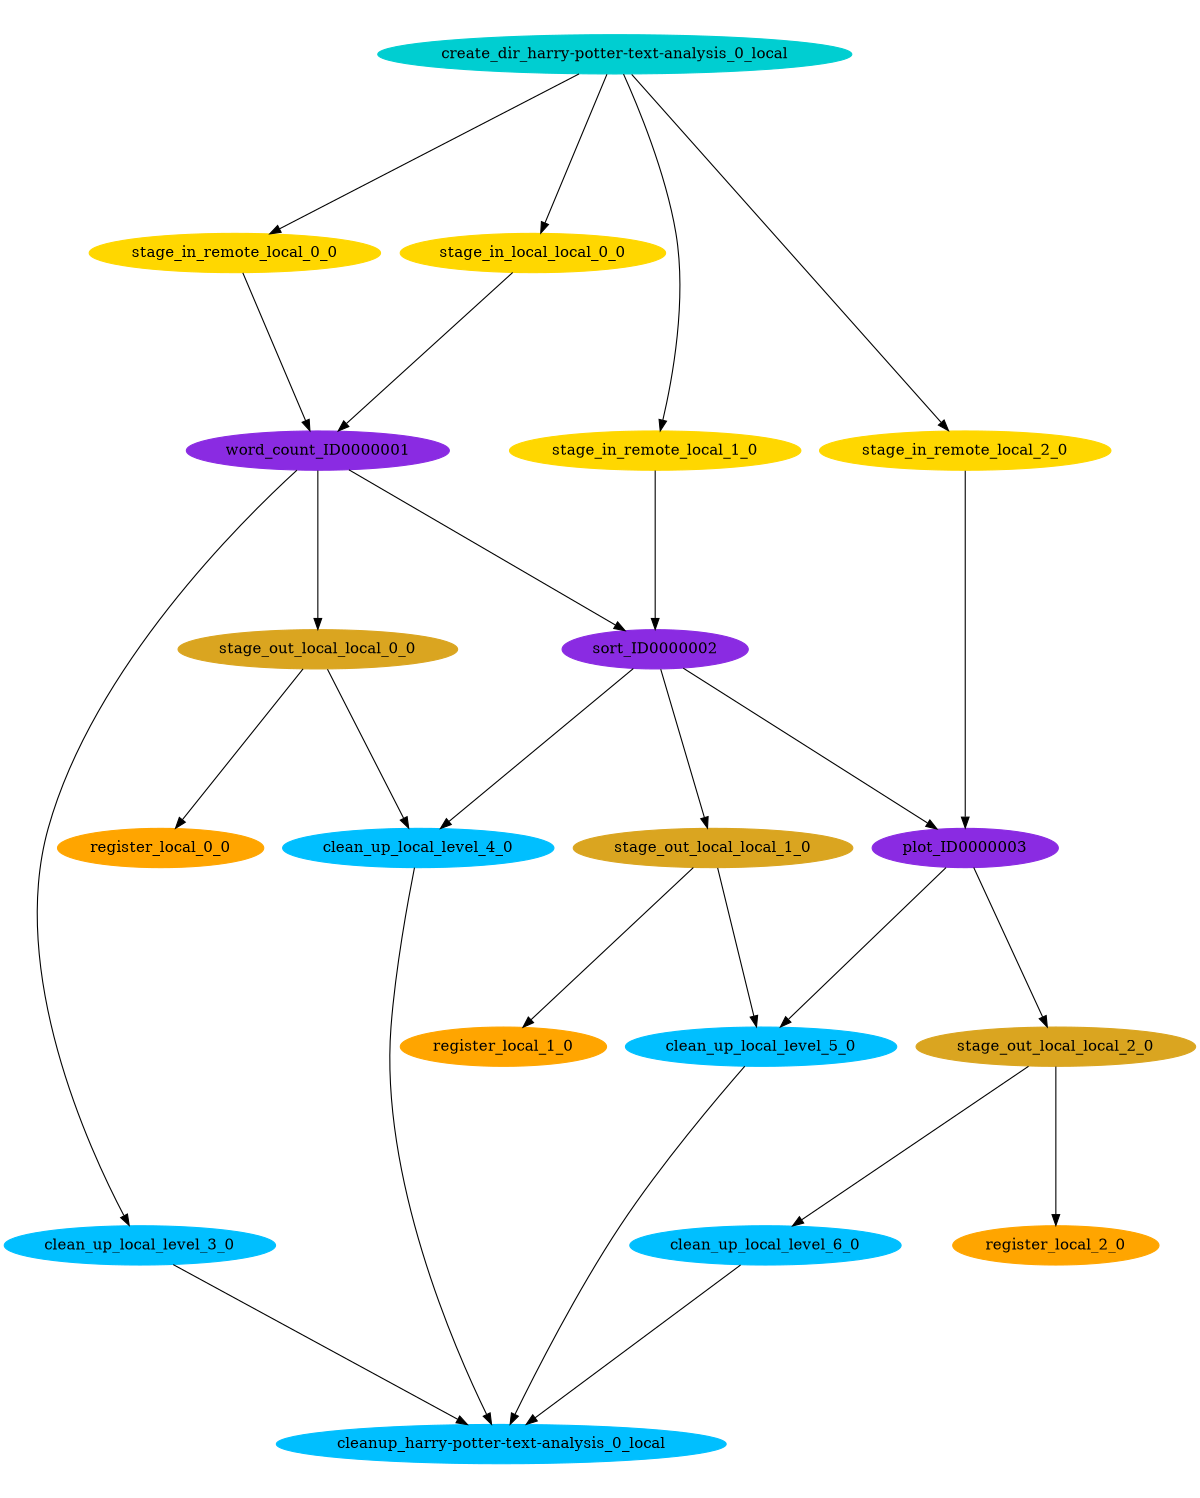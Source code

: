 digraph E {
size="8.0,10.0"
ratio=fill
node [shape=ellipse]
edge [arrowhead=normal, arrowsize=1.0]
	"stage_in_remote_local_2_0" [color=gold,style=filled,label="stage_in_remote_local_2_0"]
	"stage_in_remote_local_1_0" [color=gold,style=filled,label="stage_in_remote_local_1_0"]
	"stage_in_remote_local_0_0" [color=gold,style=filled,label="stage_in_remote_local_0_0"]
	"plot_ID0000003" [color=blueviolet,style=filled,label="plot_ID0000003"]
	"stage_out_local_local_2_0" [color=goldenrod,style=filled,label="stage_out_local_local_2_0"]
	"sort_ID0000002" [color=blueviolet,style=filled,label="sort_ID0000002"]
	"stage_out_local_local_1_0" [color=goldenrod,style=filled,label="stage_out_local_local_1_0"]
	"clean_up_local_level_3_0" [color=deepskyblue,style=filled,label="clean_up_local_level_3_0"]
	"stage_out_local_local_0_0" [color=goldenrod,style=filled,label="stage_out_local_local_0_0"]
	"clean_up_local_level_4_0" [color=deepskyblue,style=filled,label="clean_up_local_level_4_0"]
	"create_dir_harry-potter-text-analysis_0_local" [color=darkturquoise,style=filled,label="create_dir_harry-potter-text-analysis_0_local"]
	"clean_up_local_level_5_0" [color=deepskyblue,style=filled,label="clean_up_local_level_5_0"]
	"clean_up_local_level_6_0" [color=deepskyblue,style=filled,label="clean_up_local_level_6_0"]
	"stage_in_local_local_0_0" [color=gold,style=filled,label="stage_in_local_local_0_0"]
	"register_local_2_0" [color=orange,style=filled,label="register_local_2_0"]
	"register_local_1_0" [color=orange,style=filled,label="register_local_1_0"]
	"cleanup_harry-potter-text-analysis_0_local" [color=deepskyblue,style=filled,label="cleanup_harry-potter-text-analysis_0_local"]
	"register_local_0_0" [color=orange,style=filled,label="register_local_0_0"]
	"word_count_ID0000001" [color=blueviolet,style=filled,label="word_count_ID0000001"]

	"stage_in_remote_local_2_0" -> "plot_ID0000003"
	"stage_in_remote_local_1_0" -> "sort_ID0000002"
	"stage_in_remote_local_0_0" -> "word_count_ID0000001"
	"plot_ID0000003" -> "stage_out_local_local_2_0"
	"plot_ID0000003" -> "clean_up_local_level_5_0"
	"stage_out_local_local_2_0" -> "register_local_2_0"
	"stage_out_local_local_2_0" -> "clean_up_local_level_6_0"
	"sort_ID0000002" -> "plot_ID0000003"
	"sort_ID0000002" -> "stage_out_local_local_1_0"
	"sort_ID0000002" -> "clean_up_local_level_4_0"
	"stage_out_local_local_1_0" -> "register_local_1_0"
	"stage_out_local_local_1_0" -> "clean_up_local_level_5_0"
	"clean_up_local_level_3_0" -> "cleanup_harry-potter-text-analysis_0_local"
	"stage_out_local_local_0_0" -> "register_local_0_0"
	"stage_out_local_local_0_0" -> "clean_up_local_level_4_0"
	"clean_up_local_level_4_0" -> "cleanup_harry-potter-text-analysis_0_local"
	"create_dir_harry-potter-text-analysis_0_local" -> "stage_in_remote_local_2_0"
	"create_dir_harry-potter-text-analysis_0_local" -> "stage_in_remote_local_1_0"
	"create_dir_harry-potter-text-analysis_0_local" -> "stage_in_remote_local_0_0"
	"create_dir_harry-potter-text-analysis_0_local" -> "stage_in_local_local_0_0"
	"clean_up_local_level_5_0" -> "cleanup_harry-potter-text-analysis_0_local"
	"clean_up_local_level_6_0" -> "cleanup_harry-potter-text-analysis_0_local"
	"stage_in_local_local_0_0" -> "word_count_ID0000001"
	"word_count_ID0000001" -> "sort_ID0000002"
	"word_count_ID0000001" -> "clean_up_local_level_3_0"
	"word_count_ID0000001" -> "stage_out_local_local_0_0"
}
